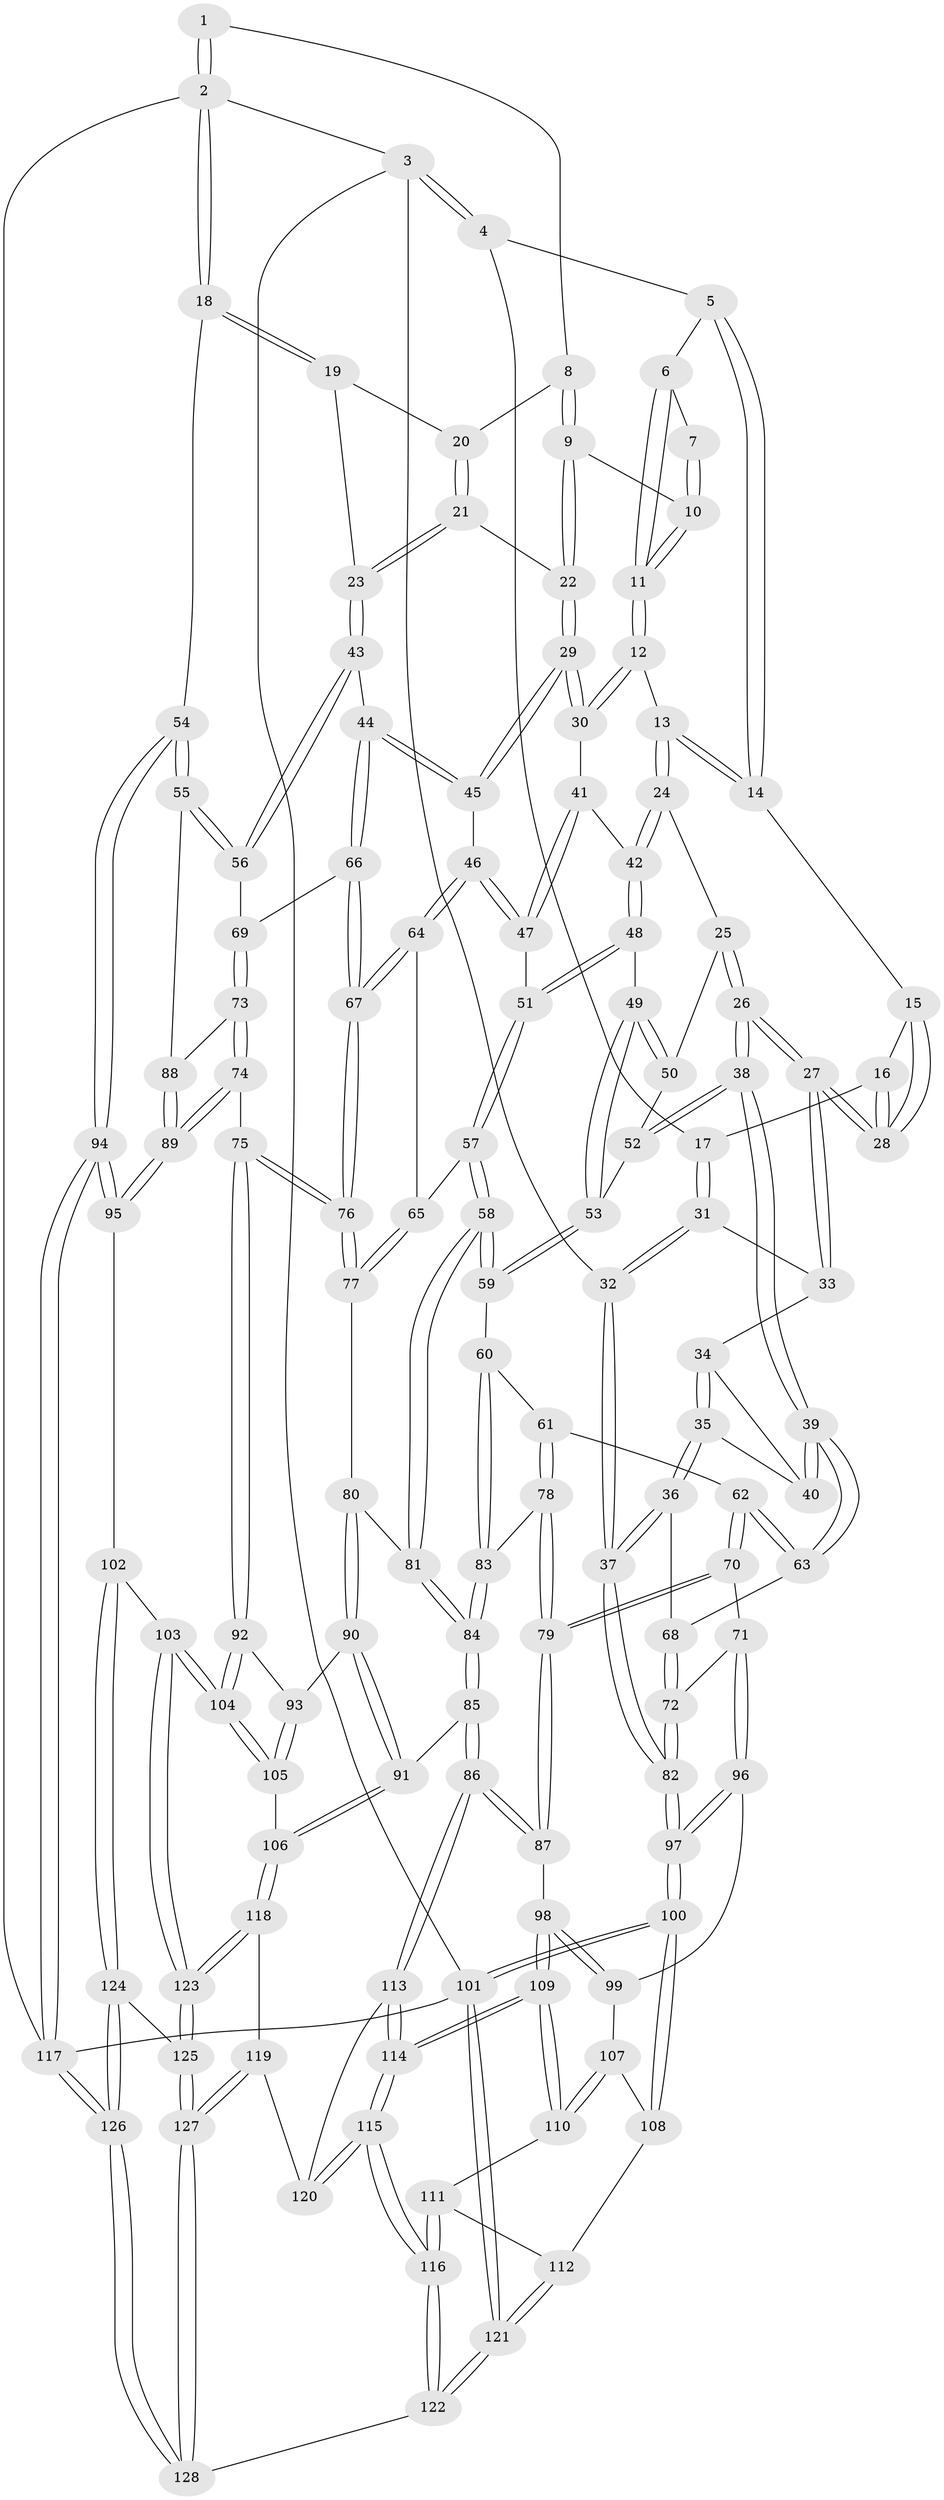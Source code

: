 // coarse degree distribution, {4: 0.39473684210526316, 5: 0.4342105263157895, 6: 0.06578947368421052, 2: 0.013157894736842105, 3: 0.09210526315789473}
// Generated by graph-tools (version 1.1) at 2025/42/03/06/25 10:42:34]
// undirected, 128 vertices, 317 edges
graph export_dot {
graph [start="1"]
  node [color=gray90,style=filled];
  1 [pos="+0.7389813670857116+0"];
  2 [pos="+1+0"];
  3 [pos="+0+0"];
  4 [pos="+0.08176241285555924+0"];
  5 [pos="+0.2697695264192991+0"];
  6 [pos="+0.32858749334203846+0"];
  7 [pos="+0.551480080110872+0"];
  8 [pos="+0.7268517079612519+0"];
  9 [pos="+0.6867697162238747+0.07915207803372433"];
  10 [pos="+0.5610599438841617+0.11820258943643952"];
  11 [pos="+0.5422505761304478+0.13153312117652735"];
  12 [pos="+0.5392242599158901+0.13627888530824678"];
  13 [pos="+0.4612197921163665+0.2085918716723381"];
  14 [pos="+0.3244969501420682+0.08319316410385486"];
  15 [pos="+0.3025490938055051+0.10606135344392882"];
  16 [pos="+0.15640032789955918+0.16010352904631597"];
  17 [pos="+0.15017201220574444+0.1594223509281749"];
  18 [pos="+1+0"];
  19 [pos="+1+0.0074159328394042"];
  20 [pos="+0.8671846069018404+0.09127958762627937"];
  21 [pos="+0.8350722806886601+0.23444990312164815"];
  22 [pos="+0.766240634443445+0.22962906548311623"];
  23 [pos="+0.8974755148640231+0.27471503936489533"];
  24 [pos="+0.4605002536831976+0.21542501341739845"];
  25 [pos="+0.39964288194154535+0.27293120236294044"];
  26 [pos="+0.320346748961866+0.3352204474701346"];
  27 [pos="+0.26125726140176375+0.2766088751137439"];
  28 [pos="+0.25336063808359144+0.2332788530977138"];
  29 [pos="+0.7161139763819051+0.27050766211763905"];
  30 [pos="+0.6987002605765029+0.27218690254426736"];
  31 [pos="+0.088197381709783+0.22089836789741824"];
  32 [pos="+0+0.2837620716619054"];
  33 [pos="+0.16512878390682467+0.27697049747058794"];
  34 [pos="+0.158209583353513+0.3175238602810447"];
  35 [pos="+0.07057945541229625+0.40185939423730127"];
  36 [pos="+0.03647209048645573+0.425530407548962"];
  37 [pos="+0+0.42361805150073045"];
  38 [pos="+0.30968903873785536+0.3909471849918964"];
  39 [pos="+0.3068349132881828+0.3995330945785801"];
  40 [pos="+0.18830807190236146+0.35671831775093665"];
  41 [pos="+0.6806184499687168+0.28030409058201783"];
  42 [pos="+0.5340592882255262+0.29900493058501737"];
  43 [pos="+0.9584732567726959+0.3442942091688524"];
  44 [pos="+0.7385883860471657+0.40730420998118044"];
  45 [pos="+0.7276163879667835+0.39772670509659325"];
  46 [pos="+0.6753420760162904+0.41102350776300783"];
  47 [pos="+0.6321585641134193+0.3753889281590854"];
  48 [pos="+0.5414372155958107+0.346650414273352"];
  49 [pos="+0.5157888319878072+0.36364319907810627"];
  50 [pos="+0.4595199016596553+0.3813071192169522"];
  51 [pos="+0.5595027231212882+0.3793800850131275"];
  52 [pos="+0.4516371446068292+0.3933650677699169"];
  53 [pos="+0.4685054806561173+0.41792907346102787"];
  54 [pos="+1+0.4210822574163069"];
  55 [pos="+1+0.41756994841795575"];
  56 [pos="+1+0.40836376696257143"];
  57 [pos="+0.5603232555176607+0.47472563924274114"];
  58 [pos="+0.48179798448829103+0.5242723440601842"];
  59 [pos="+0.46662445248085016+0.5172320522396088"];
  60 [pos="+0.4573218007682946+0.5152946043538021"];
  61 [pos="+0.3593813690826721+0.46507673874286115"];
  62 [pos="+0.3150706619455641+0.4208676645552232"];
  63 [pos="+0.3066981797527613+0.4007723398922646"];
  64 [pos="+0.6199827518257074+0.48624837362143436"];
  65 [pos="+0.6007259735842968+0.4849392889511265"];
  66 [pos="+0.7531096134125017+0.46897855275146955"];
  67 [pos="+0.6493548409190828+0.507161798928426"];
  68 [pos="+0.14956181587861625+0.45991949336048266"];
  69 [pos="+0.7658710933544266+0.48242962284641105"];
  70 [pos="+0.22860592586868902+0.5931888220443149"];
  71 [pos="+0.20378444247519853+0.5927623379310027"];
  72 [pos="+0.18400332152241877+0.562675784083153"];
  73 [pos="+0.7742693588833189+0.5775166862293208"];
  74 [pos="+0.767997900374895+0.5887451704485765"];
  75 [pos="+0.7041315384395372+0.6285487340086366"];
  76 [pos="+0.7040340796771725+0.6284619872119588"];
  77 [pos="+0.6027655186730936+0.604900133621738"];
  78 [pos="+0.32430437364661574+0.5996039177015209"];
  79 [pos="+0.283330023672386+0.6314235147219467"];
  80 [pos="+0.548270751204049+0.6096467701849272"];
  81 [pos="+0.48787118214150593+0.5501796074868313"];
  82 [pos="+0+0.5147683081931316"];
  83 [pos="+0.3716679250769732+0.5974231310017034"];
  84 [pos="+0.42869248562280926+0.6800594962269185"];
  85 [pos="+0.41956040034349334+0.7407667125511483"];
  86 [pos="+0.4106612953591894+0.7438782613257264"];
  87 [pos="+0.30966144569570414+0.7117173370830919"];
  88 [pos="+0.9726179537535448+0.5070884730659425"];
  89 [pos="+0.8857298965897769+0.6730045427599258"];
  90 [pos="+0.5487880117494272+0.6815109386327072"];
  91 [pos="+0.42515027160070723+0.7421903001732733"];
  92 [pos="+0.6958139827549163+0.7151863145687144"];
  93 [pos="+0.5748923991807459+0.6965192087982088"];
  94 [pos="+1+0.8139268070038808"];
  95 [pos="+0.898975014765751+0.808678651506507"];
  96 [pos="+0.12709993361458521+0.6598580444375645"];
  97 [pos="+0+0.5517364552010178"];
  98 [pos="+0.2853727431503557+0.7293620388324424"];
  99 [pos="+0.13543688664686915+0.6902260051499938"];
  100 [pos="+0+0.8059102809796856"];
  101 [pos="+0+1"];
  102 [pos="+0.875549687398132+0.8207144399163654"];
  103 [pos="+0.7288607604717003+0.7922927837495347"];
  104 [pos="+0.7174816284059099+0.778092502804727"];
  105 [pos="+0.5475293038955437+0.799464136120156"];
  106 [pos="+0.5156718230993232+0.8141352512227424"];
  107 [pos="+0.13089242494467468+0.7309532201655126"];
  108 [pos="+0.11383232260607466+0.7453472832092045"];
  109 [pos="+0.23378676564245218+0.8056839259663581"];
  110 [pos="+0.15871377412422713+0.762747375318695"];
  111 [pos="+0.14544712580627528+0.7982553708499318"];
  112 [pos="+0.09101649862117123+0.8220477483998541"];
  113 [pos="+0.39270672277748514+0.7961070832180693"];
  114 [pos="+0.23267335820529794+0.939617640444234"];
  115 [pos="+0.20719656787478716+1"];
  116 [pos="+0.13415636162904862+1"];
  117 [pos="+1+1"];
  118 [pos="+0.5222374120634433+0.8666532047933481"];
  119 [pos="+0.4397540478907176+0.9255476974373847"];
  120 [pos="+0.4193470233088417+0.9212624566672428"];
  121 [pos="+0+1"];
  122 [pos="+0.0340332655574688+1"];
  123 [pos="+0.6305123132246941+0.9636675229923405"];
  124 [pos="+0.859938702966386+0.9278041090579455"];
  125 [pos="+0.6315107450647799+1"];
  126 [pos="+0.9626875611142166+1"];
  127 [pos="+0.5967278406959937+1"];
  128 [pos="+0.5957111654928152+1"];
  1 -- 2;
  1 -- 2;
  1 -- 8;
  2 -- 3;
  2 -- 18;
  2 -- 18;
  2 -- 117;
  3 -- 4;
  3 -- 4;
  3 -- 32;
  3 -- 101;
  4 -- 5;
  4 -- 17;
  5 -- 6;
  5 -- 14;
  5 -- 14;
  6 -- 7;
  6 -- 11;
  6 -- 11;
  7 -- 10;
  7 -- 10;
  8 -- 9;
  8 -- 9;
  8 -- 20;
  9 -- 10;
  9 -- 22;
  9 -- 22;
  10 -- 11;
  10 -- 11;
  11 -- 12;
  11 -- 12;
  12 -- 13;
  12 -- 30;
  12 -- 30;
  13 -- 14;
  13 -- 14;
  13 -- 24;
  13 -- 24;
  14 -- 15;
  15 -- 16;
  15 -- 28;
  15 -- 28;
  16 -- 17;
  16 -- 28;
  16 -- 28;
  17 -- 31;
  17 -- 31;
  18 -- 19;
  18 -- 19;
  18 -- 54;
  19 -- 20;
  19 -- 23;
  20 -- 21;
  20 -- 21;
  21 -- 22;
  21 -- 23;
  21 -- 23;
  22 -- 29;
  22 -- 29;
  23 -- 43;
  23 -- 43;
  24 -- 25;
  24 -- 42;
  24 -- 42;
  25 -- 26;
  25 -- 26;
  25 -- 50;
  26 -- 27;
  26 -- 27;
  26 -- 38;
  26 -- 38;
  27 -- 28;
  27 -- 28;
  27 -- 33;
  27 -- 33;
  29 -- 30;
  29 -- 30;
  29 -- 45;
  29 -- 45;
  30 -- 41;
  31 -- 32;
  31 -- 32;
  31 -- 33;
  32 -- 37;
  32 -- 37;
  33 -- 34;
  34 -- 35;
  34 -- 35;
  34 -- 40;
  35 -- 36;
  35 -- 36;
  35 -- 40;
  36 -- 37;
  36 -- 37;
  36 -- 68;
  37 -- 82;
  37 -- 82;
  38 -- 39;
  38 -- 39;
  38 -- 52;
  38 -- 52;
  39 -- 40;
  39 -- 40;
  39 -- 63;
  39 -- 63;
  41 -- 42;
  41 -- 47;
  41 -- 47;
  42 -- 48;
  42 -- 48;
  43 -- 44;
  43 -- 56;
  43 -- 56;
  44 -- 45;
  44 -- 45;
  44 -- 66;
  44 -- 66;
  45 -- 46;
  46 -- 47;
  46 -- 47;
  46 -- 64;
  46 -- 64;
  47 -- 51;
  48 -- 49;
  48 -- 51;
  48 -- 51;
  49 -- 50;
  49 -- 50;
  49 -- 53;
  49 -- 53;
  50 -- 52;
  51 -- 57;
  51 -- 57;
  52 -- 53;
  53 -- 59;
  53 -- 59;
  54 -- 55;
  54 -- 55;
  54 -- 94;
  54 -- 94;
  55 -- 56;
  55 -- 56;
  55 -- 88;
  56 -- 69;
  57 -- 58;
  57 -- 58;
  57 -- 65;
  58 -- 59;
  58 -- 59;
  58 -- 81;
  58 -- 81;
  59 -- 60;
  60 -- 61;
  60 -- 83;
  60 -- 83;
  61 -- 62;
  61 -- 78;
  61 -- 78;
  62 -- 63;
  62 -- 63;
  62 -- 70;
  62 -- 70;
  63 -- 68;
  64 -- 65;
  64 -- 67;
  64 -- 67;
  65 -- 77;
  65 -- 77;
  66 -- 67;
  66 -- 67;
  66 -- 69;
  67 -- 76;
  67 -- 76;
  68 -- 72;
  68 -- 72;
  69 -- 73;
  69 -- 73;
  70 -- 71;
  70 -- 79;
  70 -- 79;
  71 -- 72;
  71 -- 96;
  71 -- 96;
  72 -- 82;
  72 -- 82;
  73 -- 74;
  73 -- 74;
  73 -- 88;
  74 -- 75;
  74 -- 89;
  74 -- 89;
  75 -- 76;
  75 -- 76;
  75 -- 92;
  75 -- 92;
  76 -- 77;
  76 -- 77;
  77 -- 80;
  78 -- 79;
  78 -- 79;
  78 -- 83;
  79 -- 87;
  79 -- 87;
  80 -- 81;
  80 -- 90;
  80 -- 90;
  81 -- 84;
  81 -- 84;
  82 -- 97;
  82 -- 97;
  83 -- 84;
  83 -- 84;
  84 -- 85;
  84 -- 85;
  85 -- 86;
  85 -- 86;
  85 -- 91;
  86 -- 87;
  86 -- 87;
  86 -- 113;
  86 -- 113;
  87 -- 98;
  88 -- 89;
  88 -- 89;
  89 -- 95;
  89 -- 95;
  90 -- 91;
  90 -- 91;
  90 -- 93;
  91 -- 106;
  91 -- 106;
  92 -- 93;
  92 -- 104;
  92 -- 104;
  93 -- 105;
  93 -- 105;
  94 -- 95;
  94 -- 95;
  94 -- 117;
  94 -- 117;
  95 -- 102;
  96 -- 97;
  96 -- 97;
  96 -- 99;
  97 -- 100;
  97 -- 100;
  98 -- 99;
  98 -- 99;
  98 -- 109;
  98 -- 109;
  99 -- 107;
  100 -- 101;
  100 -- 101;
  100 -- 108;
  100 -- 108;
  101 -- 121;
  101 -- 121;
  101 -- 117;
  102 -- 103;
  102 -- 124;
  102 -- 124;
  103 -- 104;
  103 -- 104;
  103 -- 123;
  103 -- 123;
  104 -- 105;
  104 -- 105;
  105 -- 106;
  106 -- 118;
  106 -- 118;
  107 -- 108;
  107 -- 110;
  107 -- 110;
  108 -- 112;
  109 -- 110;
  109 -- 110;
  109 -- 114;
  109 -- 114;
  110 -- 111;
  111 -- 112;
  111 -- 116;
  111 -- 116;
  112 -- 121;
  112 -- 121;
  113 -- 114;
  113 -- 114;
  113 -- 120;
  114 -- 115;
  114 -- 115;
  115 -- 116;
  115 -- 116;
  115 -- 120;
  115 -- 120;
  116 -- 122;
  116 -- 122;
  117 -- 126;
  117 -- 126;
  118 -- 119;
  118 -- 123;
  118 -- 123;
  119 -- 120;
  119 -- 127;
  119 -- 127;
  121 -- 122;
  121 -- 122;
  122 -- 128;
  123 -- 125;
  123 -- 125;
  124 -- 125;
  124 -- 126;
  124 -- 126;
  125 -- 127;
  125 -- 127;
  126 -- 128;
  126 -- 128;
  127 -- 128;
  127 -- 128;
}
